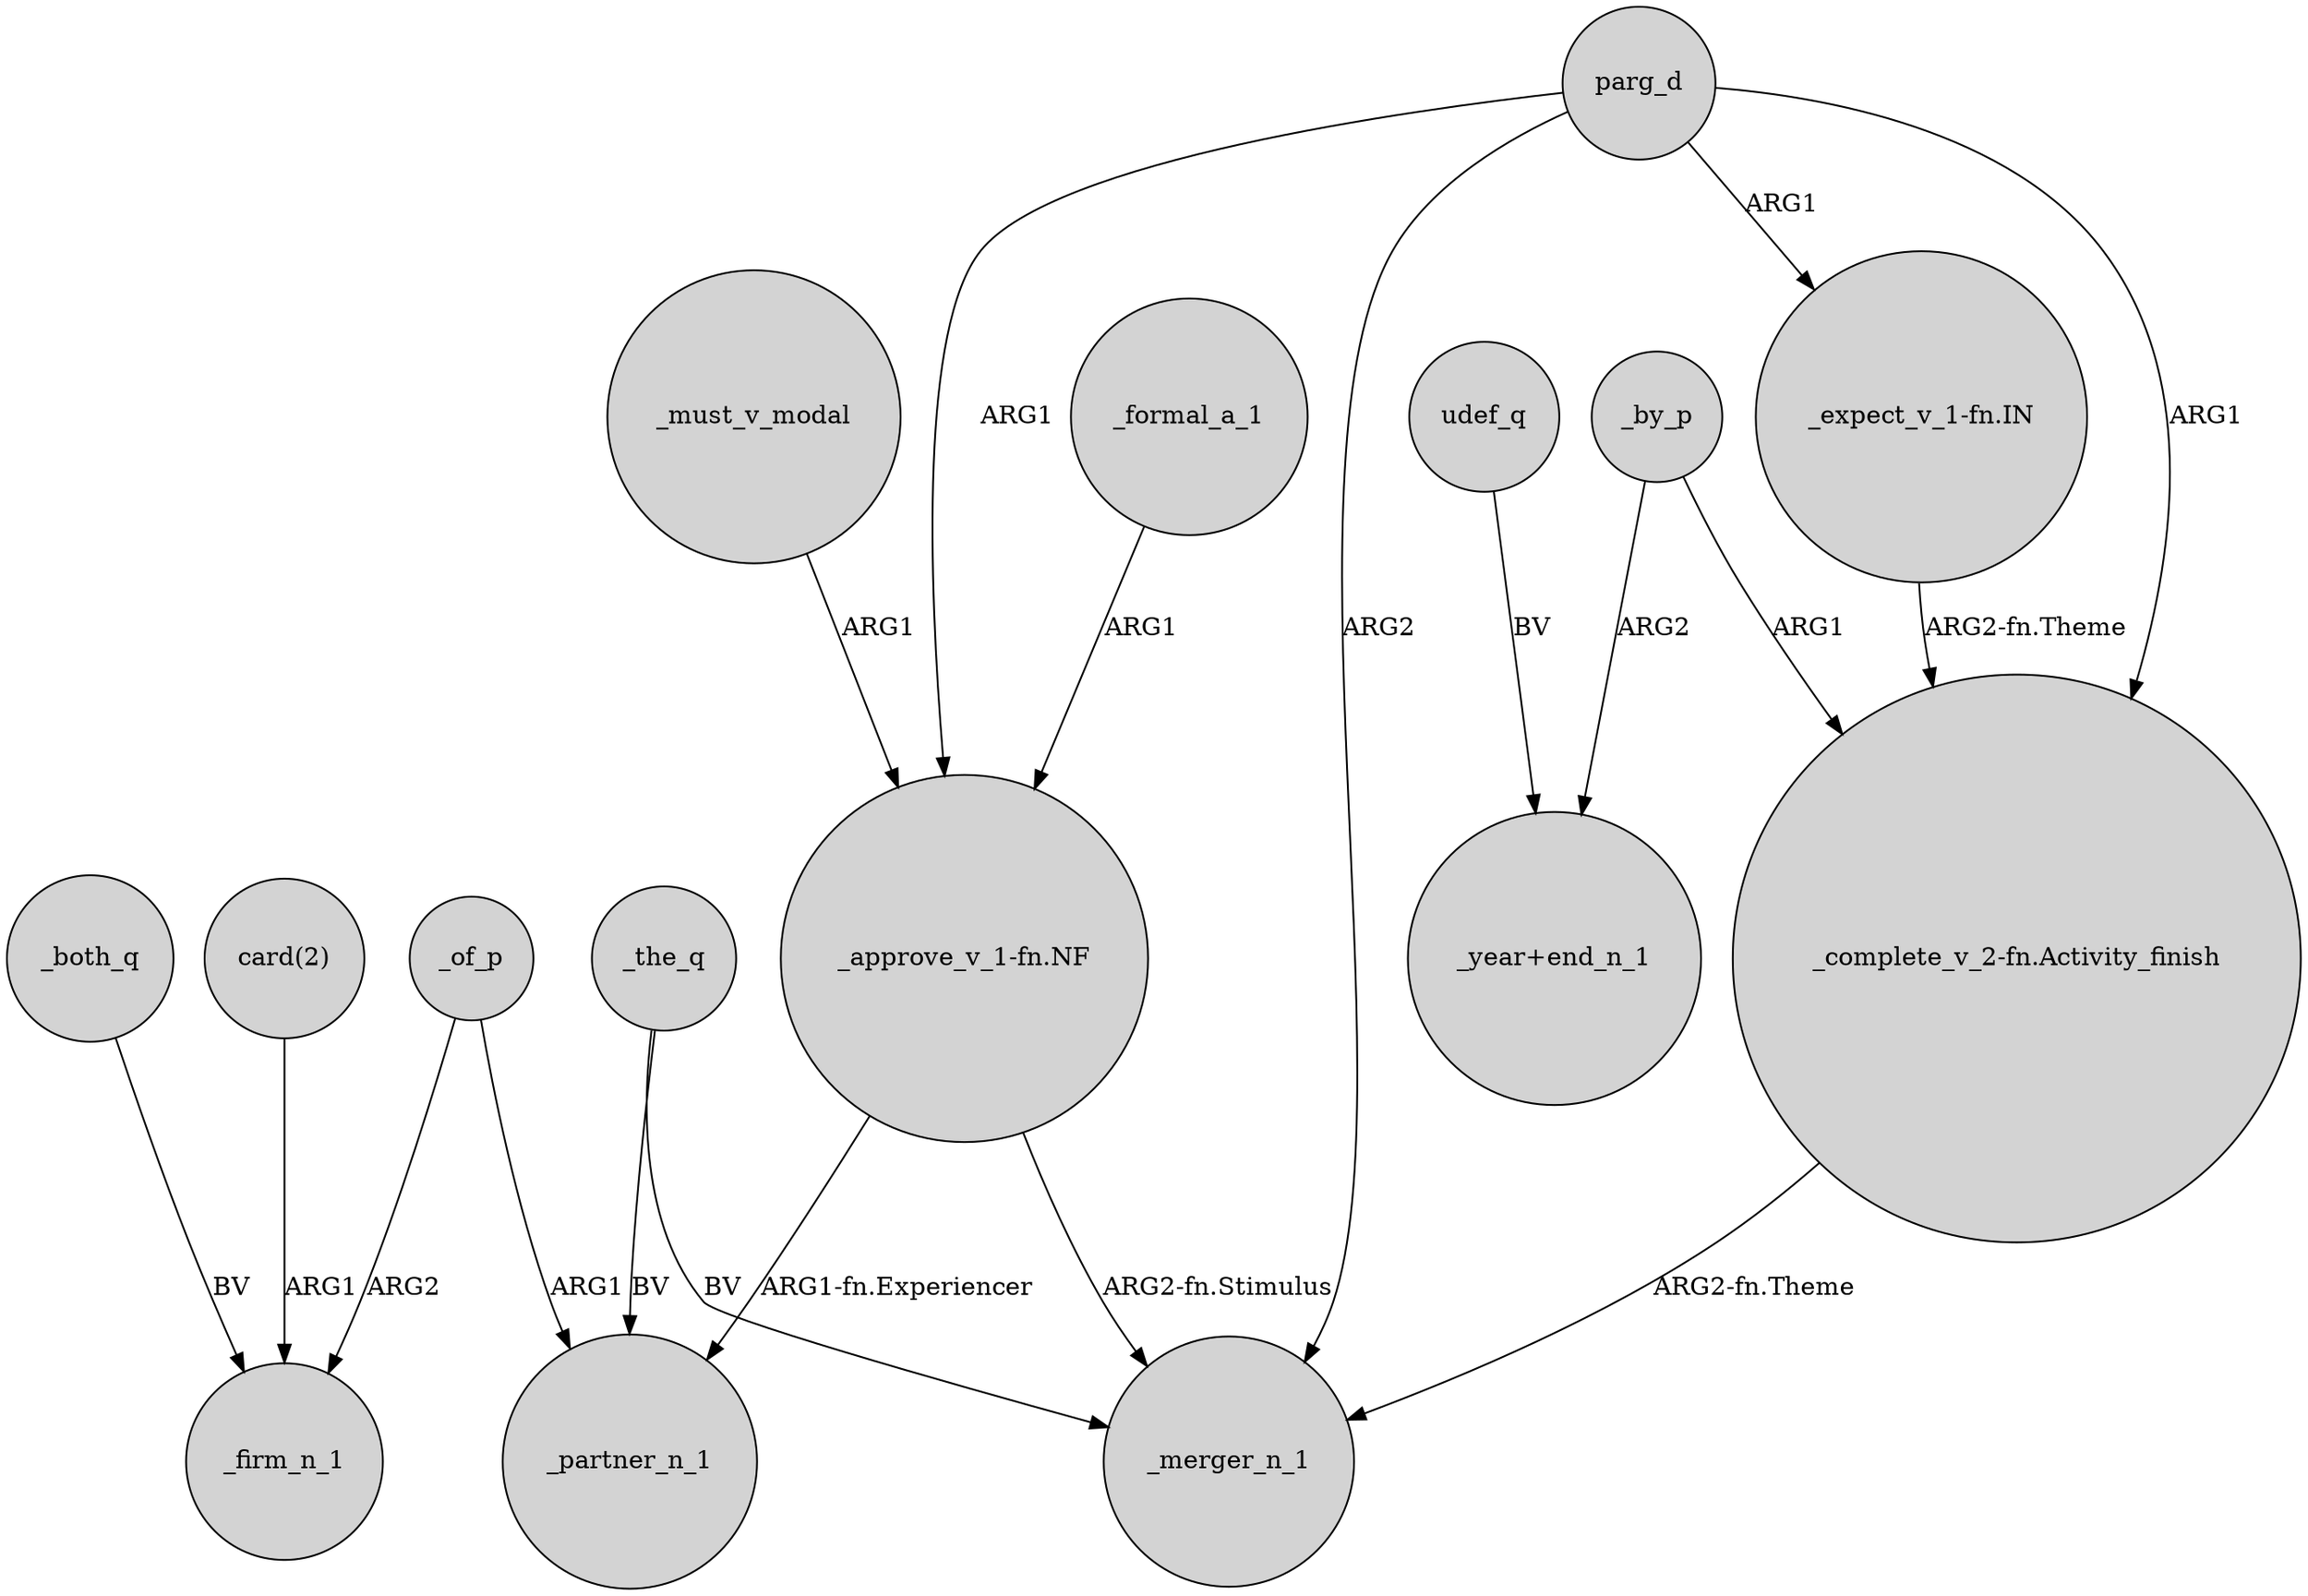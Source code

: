 digraph {
	node [shape=circle style=filled]
	_of_p -> _firm_n_1 [label=ARG2]
	"_complete_v_2-fn.Activity_finish" -> _merger_n_1 [label="ARG2-fn.Theme"]
	_both_q -> _firm_n_1 [label=BV]
	"_approve_v_1-fn.NF" -> _merger_n_1 [label="ARG2-fn.Stimulus"]
	_by_p -> "_year+end_n_1" [label=ARG2]
	"card(2)" -> _firm_n_1 [label=ARG1]
	_must_v_modal -> "_approve_v_1-fn.NF" [label=ARG1]
	_the_q -> _merger_n_1 [label=BV]
	parg_d -> _merger_n_1 [label=ARG2]
	"_approve_v_1-fn.NF" -> _partner_n_1 [label="ARG1-fn.Experiencer"]
	"_expect_v_1-fn.IN" -> "_complete_v_2-fn.Activity_finish" [label="ARG2-fn.Theme"]
	_the_q -> _partner_n_1 [label=BV]
	_formal_a_1 -> "_approve_v_1-fn.NF" [label=ARG1]
	parg_d -> "_expect_v_1-fn.IN" [label=ARG1]
	udef_q -> "_year+end_n_1" [label=BV]
	parg_d -> "_complete_v_2-fn.Activity_finish" [label=ARG1]
	_by_p -> "_complete_v_2-fn.Activity_finish" [label=ARG1]
	_of_p -> _partner_n_1 [label=ARG1]
	parg_d -> "_approve_v_1-fn.NF" [label=ARG1]
}
